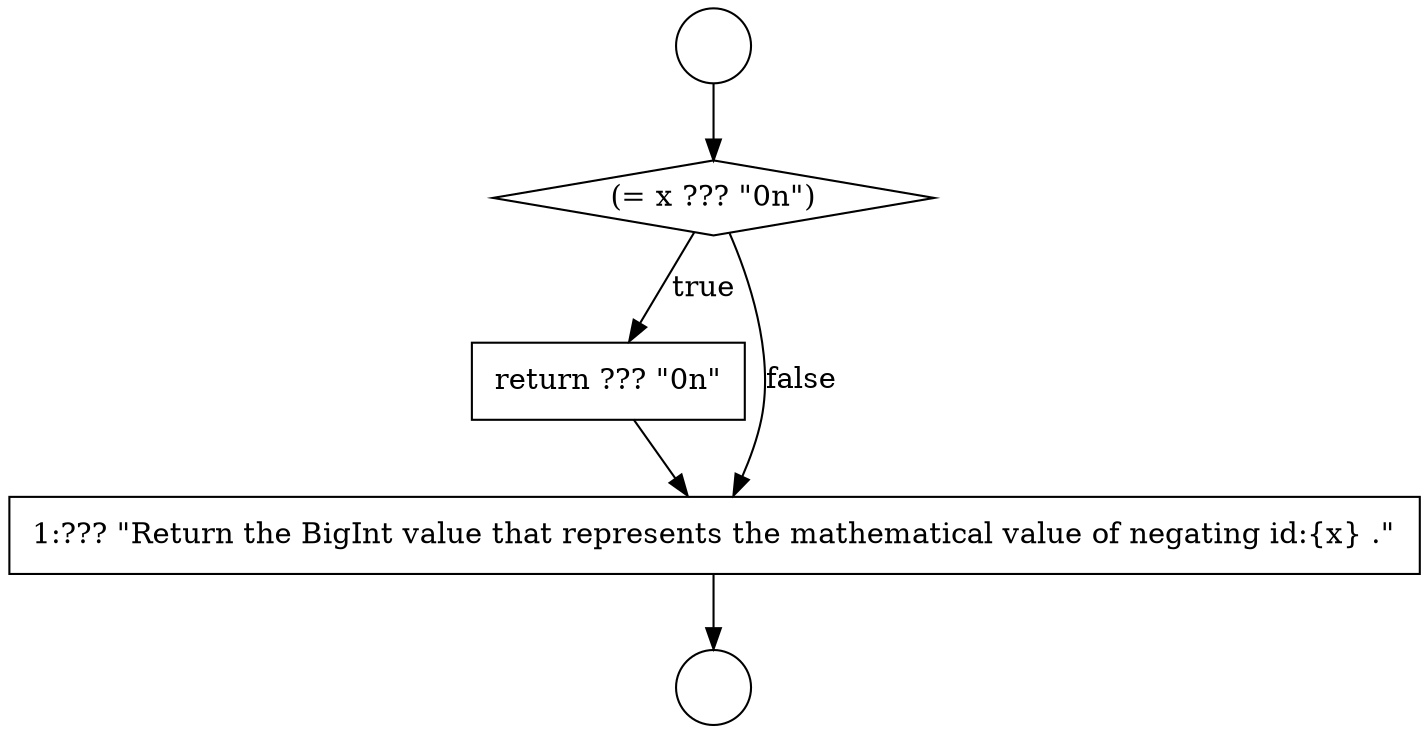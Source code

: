 digraph {
  node125 [shape=none, margin=0, label=<<font color="black">
    <table border="0" cellborder="1" cellspacing="0" cellpadding="10">
      <tr><td align="left">return ??? &quot;0n&quot;</td></tr>
    </table>
  </font>> color="black" fillcolor="white" style=filled]
  node124 [shape=diamond, label=<<font color="black">(= x ??? &quot;0n&quot;)</font>> color="black" fillcolor="white" style=filled]
  node123 [shape=circle label=" " color="black" fillcolor="white" style=filled]
  node126 [shape=none, margin=0, label=<<font color="black">
    <table border="0" cellborder="1" cellspacing="0" cellpadding="10">
      <tr><td align="left">1:??? &quot;Return the BigInt value that represents the mathematical value of negating id:{x} .&quot;</td></tr>
    </table>
  </font>> color="black" fillcolor="white" style=filled]
  node122 [shape=circle label=" " color="black" fillcolor="white" style=filled]
  node122 -> node124 [ color="black"]
  node124 -> node125 [label=<<font color="black">true</font>> color="black"]
  node124 -> node126 [label=<<font color="black">false</font>> color="black"]
  node125 -> node126 [ color="black"]
  node126 -> node123 [ color="black"]
}

